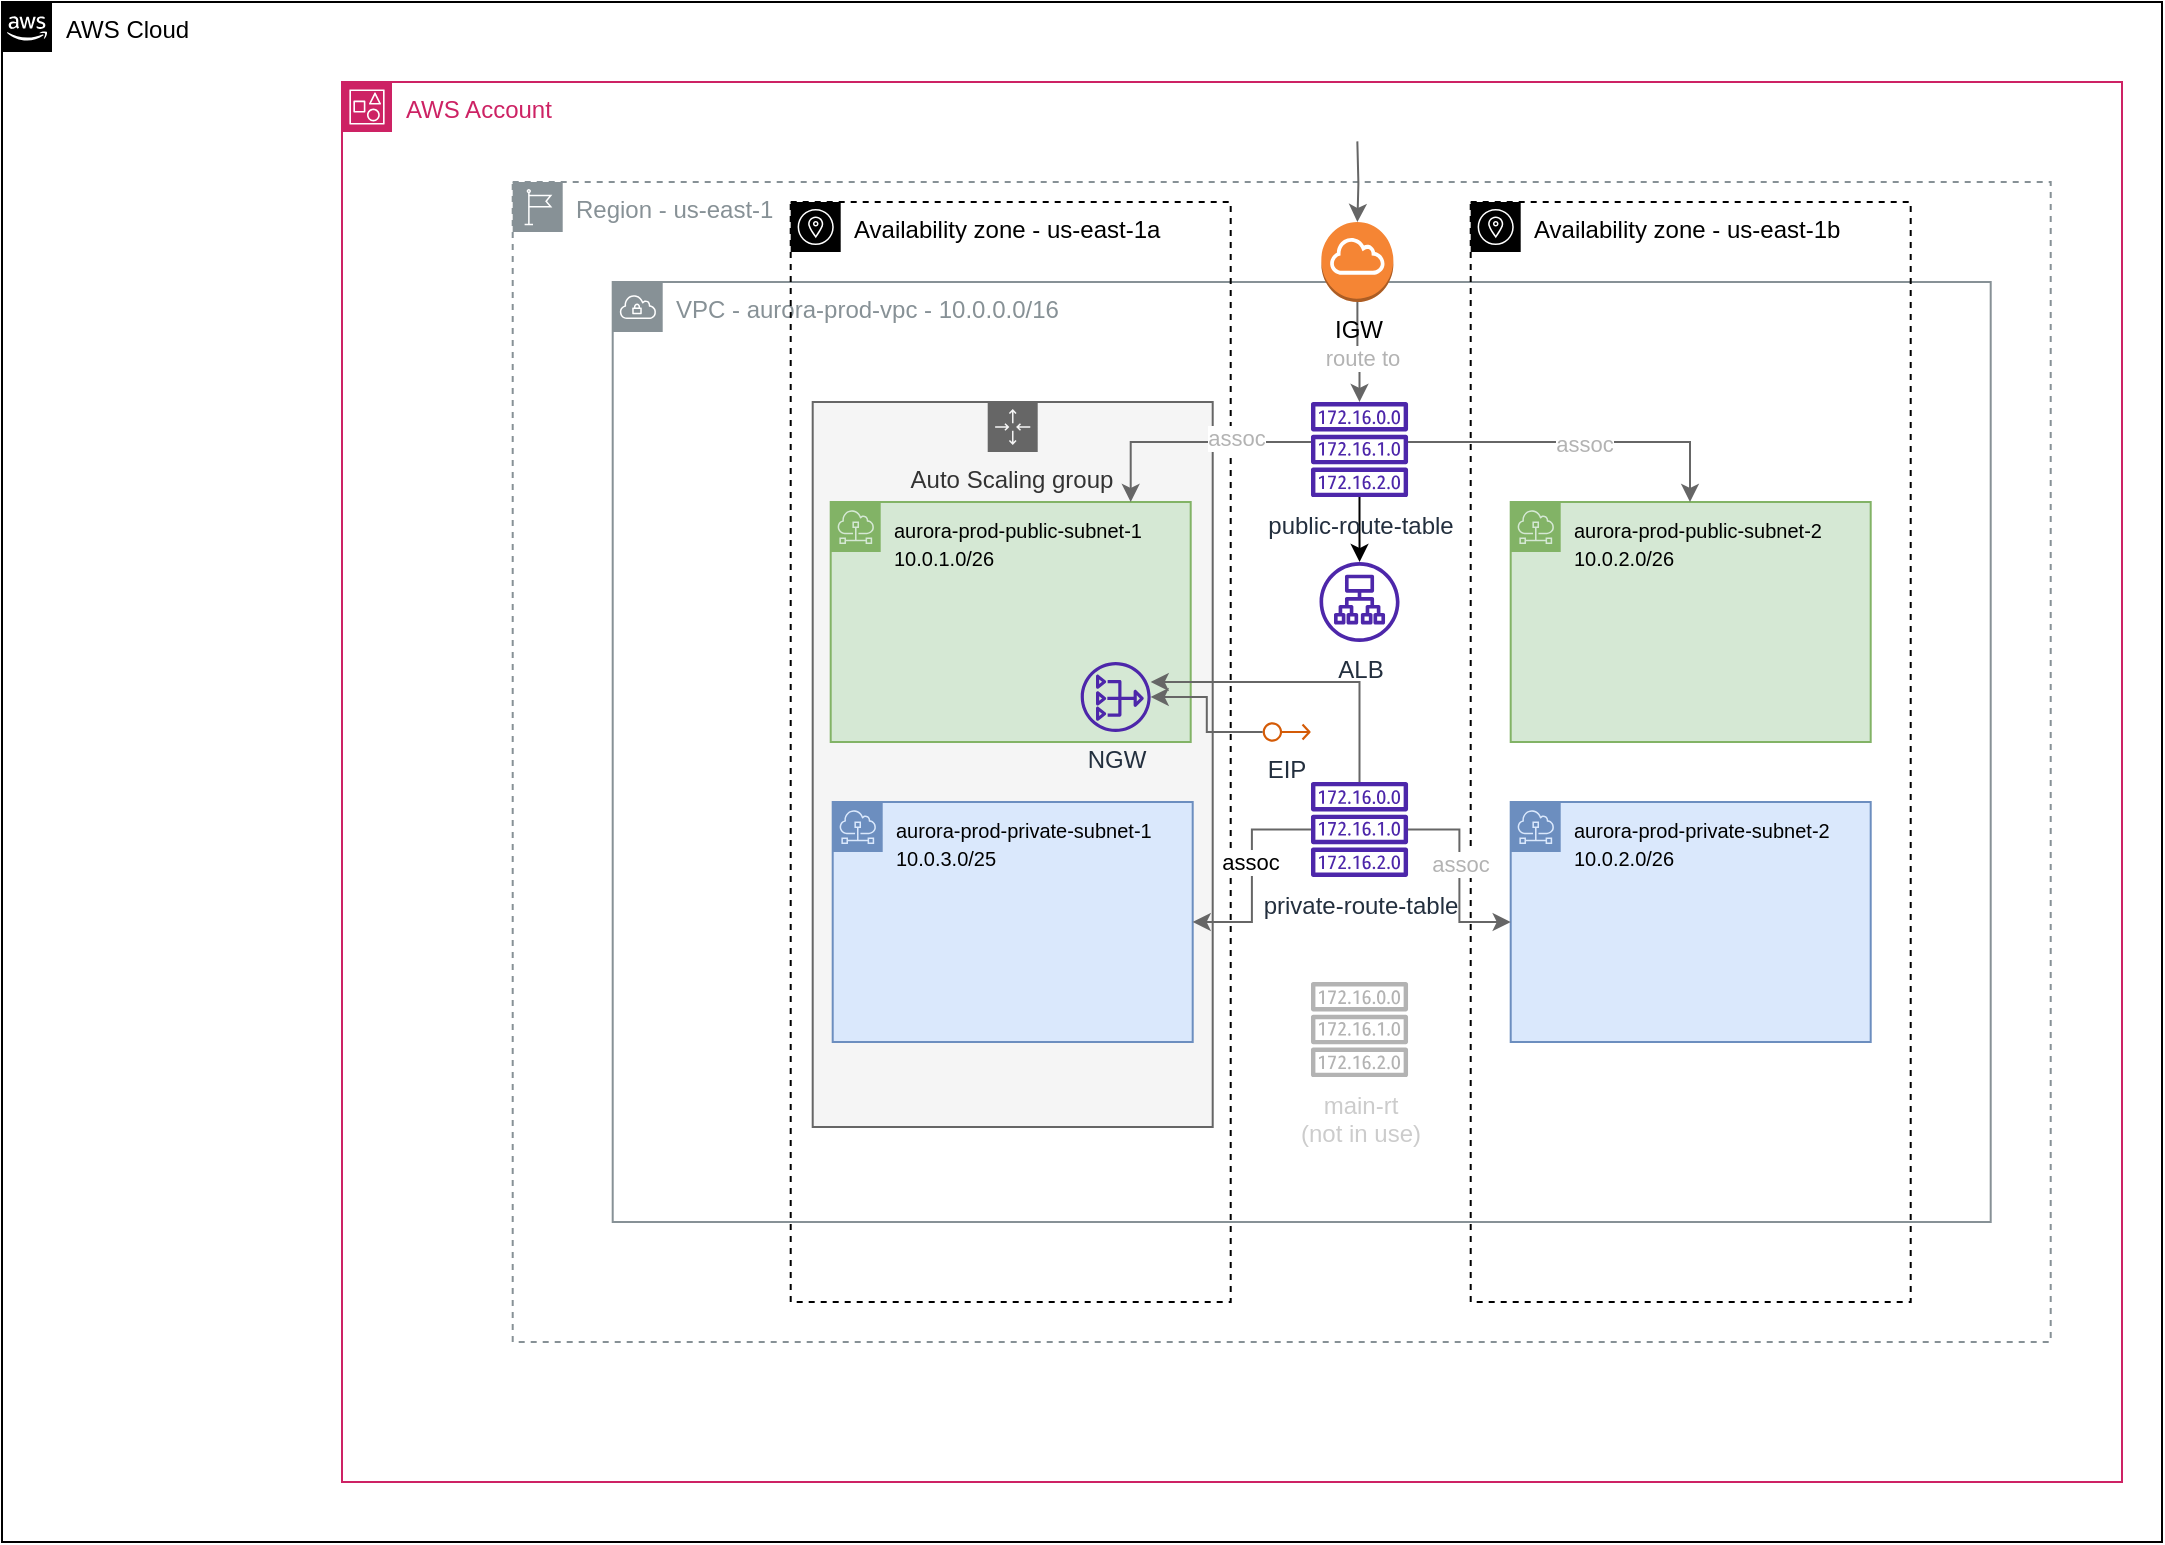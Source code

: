 <mxfile version="21.1.2" type="device">
  <diagram id="Ht1M8jgEwFfnCIfOTk4-" name="Page-1">
    <mxGraphModel dx="1237" dy="1966" grid="1" gridSize="10" guides="1" tooltips="1" connect="1" arrows="1" fold="1" page="1" pageScale="1" pageWidth="1169" pageHeight="827" math="0" shadow="0">
      <root>
        <mxCell id="0" />
        <mxCell id="1" parent="0" />
        <mxCell id="UEzPUAAOIrF-is8g5C7q-175" value="AWS Cloud" style="points=[[0,0],[0.25,0],[0.5,0],[0.75,0],[1,0],[1,0.25],[1,0.5],[1,0.75],[1,1],[0.75,1],[0.5,1],[0.25,1],[0,1],[0,0.75],[0,0.5],[0,0.25]];outlineConnect=0;html=1;whiteSpace=wrap;fontSize=12;fontStyle=0;shape=mxgraph.aws4.group;grIcon=mxgraph.aws4.group_aws_cloud_alt;verticalAlign=top;align=left;spacingLeft=30;dashed=0;labelBackgroundColor=#ffffff;container=0;pointerEvents=0;collapsible=0;recursiveResize=0;" parent="1" vertex="1">
          <mxGeometry x="40" y="-490" width="1080" height="770" as="geometry" />
        </mxCell>
        <mxCell id="yBIT4Z-B5Y2RuPXfhLnc-4" value="Region - us-east-1" style="sketch=0;outlineConnect=0;gradientColor=none;html=1;whiteSpace=wrap;fontSize=12;fontStyle=0;shape=mxgraph.aws4.group;grIcon=mxgraph.aws4.group_region;strokeColor=#879196;fillColor=none;verticalAlign=top;align=left;spacingLeft=30;fontColor=#879196;dashed=1;" parent="1" vertex="1">
          <mxGeometry x="295.35" y="-400" width="769" height="580" as="geometry" />
        </mxCell>
        <mxCell id="yBIT4Z-B5Y2RuPXfhLnc-3" value="VPC - aurora-prod-vpc - 10.0.0.0/16" style="sketch=0;outlineConnect=0;gradientColor=none;html=1;whiteSpace=wrap;fontSize=12;fontStyle=0;shape=mxgraph.aws4.group;grIcon=mxgraph.aws4.group_vpc;strokeColor=#879196;fillColor=none;verticalAlign=top;align=left;spacingLeft=30;fontColor=#879196;dashed=0;" parent="1" vertex="1">
          <mxGeometry x="345.35" y="-350" width="689" height="470" as="geometry" />
        </mxCell>
        <mxCell id="yBIT4Z-B5Y2RuPXfhLnc-7" value="Availability zone - us-east-1a" style="sketch=0;outlineConnect=0;html=1;whiteSpace=wrap;fontSize=12;fontStyle=0;shape=mxgraph.aws4.group;grIcon=mxgraph.aws4.group_availability_zone;verticalAlign=top;align=left;spacingLeft=30;dashed=1;fillColor=none;" parent="1" vertex="1">
          <mxGeometry x="434.35" y="-390" width="220" height="550" as="geometry" />
        </mxCell>
        <mxCell id="yBIT4Z-B5Y2RuPXfhLnc-33" value="Auto Scaling group" style="points=[[0,0],[0.25,0],[0.5,0],[0.75,0],[1,0],[1,0.25],[1,0.5],[1,0.75],[1,1],[0.75,1],[0.5,1],[0.25,1],[0,1],[0,0.75],[0,0.5],[0,0.25]];outlineConnect=0;html=1;whiteSpace=wrap;fontSize=12;fontStyle=0;container=0;pointerEvents=0;collapsible=0;recursiveResize=0;shape=mxgraph.aws4.groupCenter;grIcon=mxgraph.aws4.group_auto_scaling_group;grStroke=1;strokeColor=#666666;fillColor=#f5f5f5;verticalAlign=top;align=center;fontColor=#333333;spacingTop=25;" parent="1" vertex="1">
          <mxGeometry x="445.35" y="-290" width="200" height="362.5" as="geometry" />
        </mxCell>
        <mxCell id="yBIT4Z-B5Y2RuPXfhLnc-18" value="&lt;font style=&quot;font-size: 10px;&quot;&gt;aurora-prod-public-subnet-1&lt;br&gt;10.0.1.0/26&lt;/font&gt;" style="sketch=0;outlineConnect=0;html=1;whiteSpace=wrap;fontSize=12;fontStyle=0;shape=mxgraph.aws4.group;grIcon=mxgraph.aws4.group_subnet;strokeColor=#82b366;fillColor=#d5e8d4;verticalAlign=top;align=left;spacingLeft=30;dashed=0;" parent="1" vertex="1">
          <mxGeometry x="454.35" y="-240" width="180" height="120" as="geometry" />
        </mxCell>
        <mxCell id="yBIT4Z-B5Y2RuPXfhLnc-30" value="AWS Account" style="points=[[0,0],[0.25,0],[0.5,0],[0.75,0],[1,0],[1,0.25],[1,0.5],[1,0.75],[1,1],[0.75,1],[0.5,1],[0.25,1],[0,1],[0,0.75],[0,0.5],[0,0.25]];outlineConnect=0;gradientColor=none;html=1;whiteSpace=wrap;fontSize=12;fontStyle=0;container=0;pointerEvents=0;collapsible=0;recursiveResize=0;shape=mxgraph.aws4.group;grIcon=mxgraph.aws4.group_account;strokeColor=#CD2264;fillColor=none;verticalAlign=top;align=left;spacingLeft=30;fontColor=#CD2264;dashed=0;" parent="1" vertex="1">
          <mxGeometry x="210" y="-450" width="890" height="700" as="geometry" />
        </mxCell>
        <mxCell id="yBIT4Z-B5Y2RuPXfhLnc-8" value="Availability zone - us-east-1b" style="sketch=0;outlineConnect=0;html=1;whiteSpace=wrap;fontSize=12;fontStyle=0;shape=mxgraph.aws4.group;grIcon=mxgraph.aws4.group_availability_zone;verticalAlign=top;align=left;spacingLeft=30;dashed=1;fillColor=none;" parent="1" vertex="1">
          <mxGeometry x="774.35" y="-390" width="220" height="550" as="geometry" />
        </mxCell>
        <mxCell id="yBIT4Z-B5Y2RuPXfhLnc-20" value="&lt;font style=&quot;font-size: 10px;&quot;&gt;aurora-prod-private-subnet-2&lt;br&gt;10.0.2.0/26&lt;/font&gt;" style="sketch=0;outlineConnect=0;html=1;whiteSpace=wrap;fontSize=12;fontStyle=0;shape=mxgraph.aws4.group;grIcon=mxgraph.aws4.group_subnet;strokeColor=#6c8ebf;fillColor=#dae8fc;verticalAlign=top;align=left;spacingLeft=30;dashed=0;" parent="1" vertex="1">
          <mxGeometry x="794.35" y="-90" width="180" height="120" as="geometry" />
        </mxCell>
        <mxCell id="yBIT4Z-B5Y2RuPXfhLnc-19" value="&lt;font style=&quot;font-size: 10px;&quot;&gt;aurora-prod-public-subnet-2&lt;br&gt;10.0.2.0/26&lt;/font&gt;" style="sketch=0;outlineConnect=0;html=1;whiteSpace=wrap;fontSize=12;fontStyle=0;shape=mxgraph.aws4.group;grIcon=mxgraph.aws4.group_subnet;strokeColor=#82b366;fillColor=#d5e8d4;verticalAlign=top;align=left;spacingLeft=30;dashed=0;" parent="1" vertex="1">
          <mxGeometry x="794.35" y="-240" width="180" height="120" as="geometry" />
        </mxCell>
        <mxCell id="yBIT4Z-B5Y2RuPXfhLnc-22" value="&lt;font style=&quot;font-size: 10px;&quot;&gt;aurora-prod-private-subnet-1&lt;br&gt;10.0.3.0/25&lt;/font&gt;" style="sketch=0;outlineConnect=0;html=1;whiteSpace=wrap;fontSize=12;fontStyle=0;shape=mxgraph.aws4.group;grIcon=mxgraph.aws4.group_subnet;strokeColor=#6c8ebf;fillColor=#dae8fc;verticalAlign=top;align=left;spacingLeft=30;dashed=0;" parent="1" vertex="1">
          <mxGeometry x="455.35" y="-90" width="180" height="120" as="geometry" />
        </mxCell>
        <mxCell id="B61QVHAr3O2ggxZPTqZ4-23" style="edgeStyle=orthogonalEdgeStyle;rounded=0;orthogonalLoop=1;jettySize=auto;html=1;fillColor=#f5f5f5;strokeColor=#666666;" parent="1" source="yBIT4Z-B5Y2RuPXfhLnc-5" target="B61QVHAr3O2ggxZPTqZ4-12" edge="1">
          <mxGeometry relative="1" as="geometry" />
        </mxCell>
        <mxCell id="3AZNlneF2ymg2nEj50It-9" value="&lt;font color=&quot;#b3b3b3&quot;&gt;route to&lt;/font&gt;" style="edgeLabel;html=1;align=center;verticalAlign=middle;resizable=0;points=[];" parent="B61QVHAr3O2ggxZPTqZ4-23" vertex="1" connectable="0">
          <mxGeometry x="0.116" y="1" relative="1" as="geometry">
            <mxPoint as="offset" />
          </mxGeometry>
        </mxCell>
        <mxCell id="yBIT4Z-B5Y2RuPXfhLnc-5" value="IGW" style="outlineConnect=0;dashed=0;verticalLabelPosition=bottom;verticalAlign=top;align=center;html=1;shape=mxgraph.aws3.internet_gateway;fillColor=#F58534;gradientColor=none;" parent="1" vertex="1">
          <mxGeometry x="699.67" y="-380" width="36" height="40" as="geometry" />
        </mxCell>
        <mxCell id="fyVgiWQPrQ8uNHqamVW9-3" style="edgeStyle=orthogonalEdgeStyle;rounded=0;orthogonalLoop=1;jettySize=auto;html=1;fillColor=#f5f5f5;strokeColor=#666666;" parent="1" source="fyVgiWQPrQ8uNHqamVW9-2" target="q0p64vpD74poB3LRSCTM-6" edge="1">
          <mxGeometry relative="1" as="geometry" />
        </mxCell>
        <mxCell id="q0p64vpD74poB3LRSCTM-6" value="NGW" style="sketch=0;outlineConnect=0;fontColor=#232F3E;gradientColor=none;fillColor=#4D27AA;strokeColor=none;dashed=0;verticalLabelPosition=bottom;verticalAlign=top;align=center;html=1;fontSize=12;fontStyle=0;aspect=fixed;pointerEvents=1;shape=mxgraph.aws4.nat_gateway;" parent="1" vertex="1">
          <mxGeometry x="579.35" y="-160" width="35" height="35" as="geometry" />
        </mxCell>
        <mxCell id="q0p64vpD74poB3LRSCTM-7" value="ALB" style="sketch=0;outlineConnect=0;fontColor=#232F3E;gradientColor=none;fillColor=#4D27AA;strokeColor=none;dashed=0;verticalLabelPosition=bottom;verticalAlign=top;align=center;html=1;fontSize=12;fontStyle=0;aspect=fixed;pointerEvents=1;shape=mxgraph.aws4.application_load_balancer;" parent="1" vertex="1">
          <mxGeometry x="698.76" y="-210" width="40" height="40" as="geometry" />
        </mxCell>
        <mxCell id="B61QVHAr3O2ggxZPTqZ4-22" style="edgeStyle=orthogonalEdgeStyle;rounded=0;orthogonalLoop=1;jettySize=auto;html=1;fillColor=#f5f5f5;strokeColor=#666666;" parent="1" target="yBIT4Z-B5Y2RuPXfhLnc-5" edge="1">
          <mxGeometry relative="1" as="geometry">
            <mxPoint x="717.67" y="-420.306" as="sourcePoint" />
          </mxGeometry>
        </mxCell>
        <mxCell id="B61QVHAr3O2ggxZPTqZ4-13" style="edgeStyle=orthogonalEdgeStyle;rounded=0;orthogonalLoop=1;jettySize=auto;html=1;fillColor=#f5f5f5;strokeColor=#666666;" parent="1" source="B61QVHAr3O2ggxZPTqZ4-12" target="yBIT4Z-B5Y2RuPXfhLnc-18" edge="1">
          <mxGeometry relative="1" as="geometry">
            <Array as="points">
              <mxPoint x="604.35" y="-270" />
            </Array>
          </mxGeometry>
        </mxCell>
        <mxCell id="3AZNlneF2ymg2nEj50It-6" value="&lt;font color=&quot;#b3b3b3&quot;&gt;assoc&lt;/font&gt;" style="edgeLabel;html=1;align=center;verticalAlign=middle;resizable=0;points=[];" parent="B61QVHAr3O2ggxZPTqZ4-13" vertex="1" connectable="0">
          <mxGeometry x="-0.376" y="-2" relative="1" as="geometry">
            <mxPoint as="offset" />
          </mxGeometry>
        </mxCell>
        <mxCell id="B61QVHAr3O2ggxZPTqZ4-14" style="edgeStyle=orthogonalEdgeStyle;rounded=0;orthogonalLoop=1;jettySize=auto;html=1;fillColor=#f5f5f5;strokeColor=#666666;" parent="1" source="B61QVHAr3O2ggxZPTqZ4-12" target="yBIT4Z-B5Y2RuPXfhLnc-19" edge="1">
          <mxGeometry relative="1" as="geometry">
            <Array as="points">
              <mxPoint x="884" y="-270" />
            </Array>
          </mxGeometry>
        </mxCell>
        <mxCell id="3AZNlneF2ymg2nEj50It-5" value="&lt;font color=&quot;#b3b3b3&quot;&gt;assoc&lt;/font&gt;" style="edgeLabel;html=1;align=center;verticalAlign=middle;resizable=0;points=[];" parent="B61QVHAr3O2ggxZPTqZ4-14" vertex="1" connectable="0">
          <mxGeometry x="0.021" y="-1" relative="1" as="geometry">
            <mxPoint as="offset" />
          </mxGeometry>
        </mxCell>
        <mxCell id="B61QVHAr3O2ggxZPTqZ4-24" style="edgeStyle=orthogonalEdgeStyle;rounded=0;orthogonalLoop=1;jettySize=auto;html=1;" parent="1" source="B61QVHAr3O2ggxZPTqZ4-12" target="q0p64vpD74poB3LRSCTM-7" edge="1">
          <mxGeometry relative="1" as="geometry" />
        </mxCell>
        <mxCell id="B61QVHAr3O2ggxZPTqZ4-12" value="public-route-table" style="sketch=0;outlineConnect=0;fontColor=#232F3E;gradientColor=none;fillColor=#4D27AA;strokeColor=none;dashed=0;verticalLabelPosition=bottom;verticalAlign=top;align=center;html=1;fontSize=12;fontStyle=0;aspect=fixed;pointerEvents=1;shape=mxgraph.aws4.route_table;" parent="1" vertex="1">
          <mxGeometry x="694.35" y="-290" width="48.82" height="47.56" as="geometry" />
        </mxCell>
        <mxCell id="B61QVHAr3O2ggxZPTqZ4-17" style="edgeStyle=orthogonalEdgeStyle;rounded=0;orthogonalLoop=1;jettySize=auto;html=1;fillColor=#f5f5f5;strokeColor=#666666;" parent="1" source="B61QVHAr3O2ggxZPTqZ4-16" target="yBIT4Z-B5Y2RuPXfhLnc-22" edge="1">
          <mxGeometry relative="1" as="geometry" />
        </mxCell>
        <mxCell id="3AZNlneF2ymg2nEj50It-7" value="assoc" style="edgeLabel;html=1;align=center;verticalAlign=middle;resizable=0;points=[];" parent="B61QVHAr3O2ggxZPTqZ4-17" vertex="1" connectable="0">
          <mxGeometry x="0.281" y="-1" relative="1" as="geometry">
            <mxPoint y="-22" as="offset" />
          </mxGeometry>
        </mxCell>
        <mxCell id="B61QVHAr3O2ggxZPTqZ4-18" style="edgeStyle=orthogonalEdgeStyle;rounded=0;orthogonalLoop=1;jettySize=auto;html=1;fillColor=#f5f5f5;strokeColor=#666666;" parent="1" source="B61QVHAr3O2ggxZPTqZ4-16" target="yBIT4Z-B5Y2RuPXfhLnc-20" edge="1">
          <mxGeometry relative="1" as="geometry" />
        </mxCell>
        <mxCell id="3AZNlneF2ymg2nEj50It-8" value="&lt;font color=&quot;#b3b3b3&quot;&gt;assoc&lt;/font&gt;" style="edgeLabel;html=1;align=center;verticalAlign=middle;resizable=0;points=[];" parent="B61QVHAr3O2ggxZPTqZ4-18" vertex="1" connectable="0">
          <mxGeometry x="-0.209" relative="1" as="geometry">
            <mxPoint y="4" as="offset" />
          </mxGeometry>
        </mxCell>
        <mxCell id="B61QVHAr3O2ggxZPTqZ4-20" style="edgeStyle=orthogonalEdgeStyle;rounded=0;orthogonalLoop=1;jettySize=auto;html=1;fillColor=#f5f5f5;strokeColor=#666666;" parent="1" source="B61QVHAr3O2ggxZPTqZ4-16" target="q0p64vpD74poB3LRSCTM-6" edge="1">
          <mxGeometry relative="1" as="geometry">
            <Array as="points">
              <mxPoint x="719" y="-150" />
            </Array>
          </mxGeometry>
        </mxCell>
        <mxCell id="B61QVHAr3O2ggxZPTqZ4-16" value="private-route-table" style="sketch=0;outlineConnect=0;fontColor=#232F3E;gradientColor=none;fillColor=#4D27AA;strokeColor=none;dashed=0;verticalLabelPosition=bottom;verticalAlign=top;align=center;html=1;fontSize=12;fontStyle=0;aspect=fixed;pointerEvents=1;shape=mxgraph.aws4.route_table;" parent="1" vertex="1">
          <mxGeometry x="694.35" y="-100.06" width="48.82" height="47.56" as="geometry" />
        </mxCell>
        <mxCell id="fyVgiWQPrQ8uNHqamVW9-1" value="&lt;font color=&quot;#cccccc&quot;&gt;main-rt&lt;br&gt;(not in use)&lt;/font&gt;" style="sketch=0;outlineConnect=0;fontColor=#232F3E;gradientColor=none;fillColor=#B3B3B3;strokeColor=none;dashed=0;verticalLabelPosition=bottom;verticalAlign=top;align=center;html=1;fontSize=12;fontStyle=0;aspect=fixed;pointerEvents=1;shape=mxgraph.aws4.route_table;" parent="1" vertex="1">
          <mxGeometry x="694.35" width="48.82" height="47.56" as="geometry" />
        </mxCell>
        <mxCell id="fyVgiWQPrQ8uNHqamVW9-2" value="EIP" style="sketch=0;outlineConnect=0;fontColor=#232F3E;gradientColor=none;fillColor=#D45B07;strokeColor=none;dashed=0;verticalLabelPosition=bottom;verticalAlign=top;align=center;html=1;fontSize=12;fontStyle=0;aspect=fixed;pointerEvents=1;shape=mxgraph.aws4.elastic_ip_address;" parent="1" vertex="1">
          <mxGeometry x="670.35" y="-130" width="24" height="10" as="geometry" />
        </mxCell>
      </root>
    </mxGraphModel>
  </diagram>
</mxfile>
